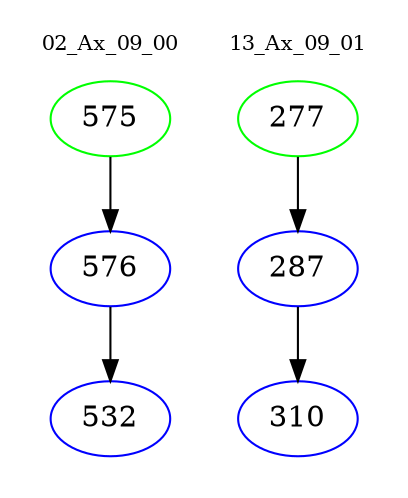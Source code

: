 digraph{
subgraph cluster_0 {
color = white
label = "02_Ax_09_00";
fontsize=10;
T0_575 [label="575", color="green"]
T0_575 -> T0_576 [color="black"]
T0_576 [label="576", color="blue"]
T0_576 -> T0_532 [color="black"]
T0_532 [label="532", color="blue"]
}
subgraph cluster_1 {
color = white
label = "13_Ax_09_01";
fontsize=10;
T1_277 [label="277", color="green"]
T1_277 -> T1_287 [color="black"]
T1_287 [label="287", color="blue"]
T1_287 -> T1_310 [color="black"]
T1_310 [label="310", color="blue"]
}
}
